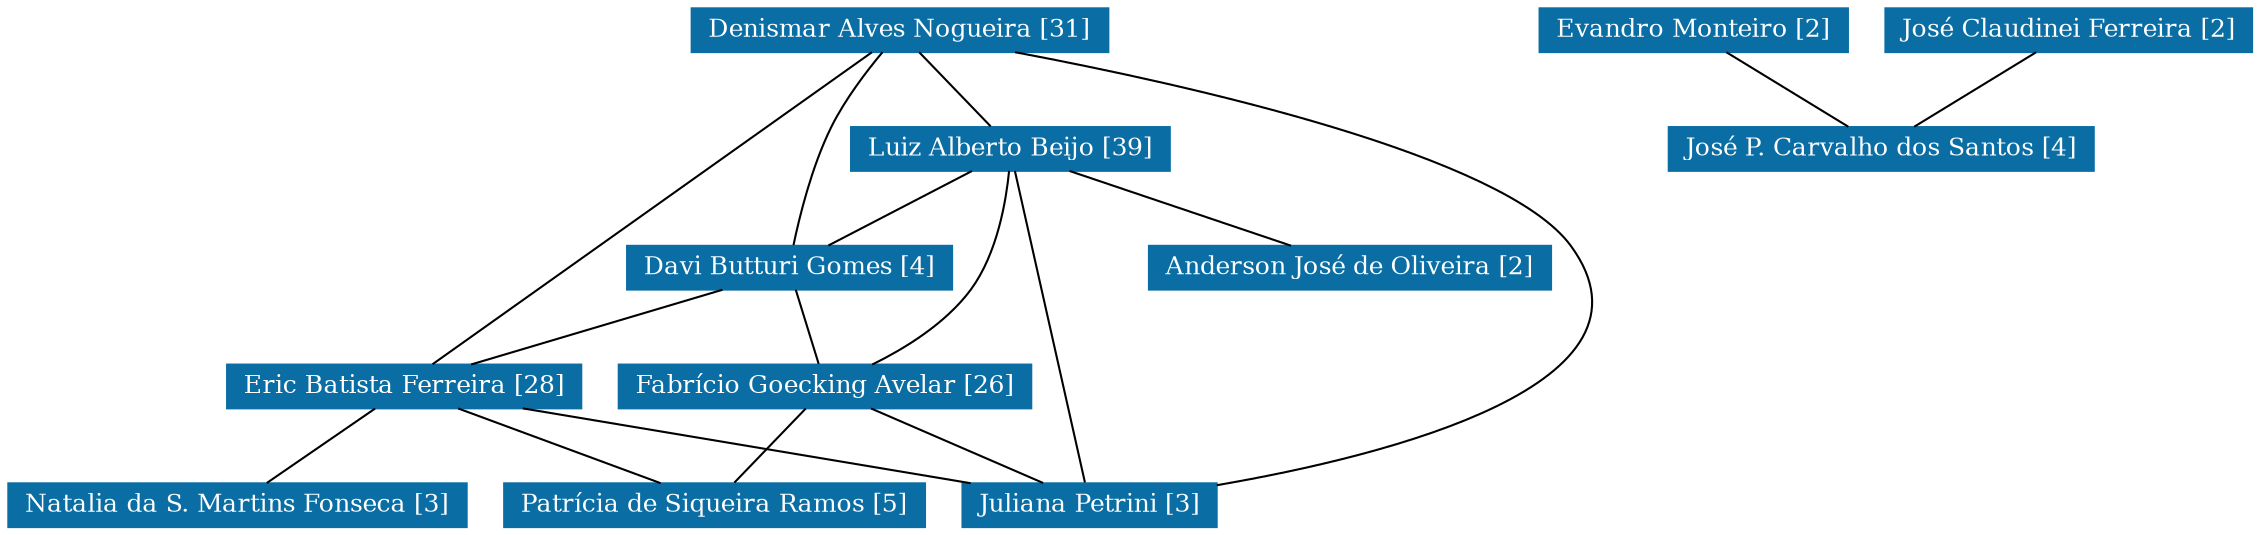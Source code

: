 strict graph grafo1 {
	graph [bb="0,0,895.5,249",
		id=grafo1,
		overlap=False
	];
	node [fontsize=12,
		label="\N",
		shape=rectangle,
		style=filled
	];
	0	 [URL="membro-3858924778362309.html",
		color="#0A6EA4",
		fontcolor="#FFFFFF",
		height=0.29167,
		label="Denismar Alves Nogueira [31]",
		pos="340,238.5",
		width=2.2361];
	1	 [URL="membro-8194104388434526.html",
		color="#0A6EA4",
		fontcolor="#FFFFFF",
		height=0.29167,
		label="Luiz Alberto Beijo [39]",
		pos="386,181.5",
		width=1.7778];
	0 -- 1	 [pos="348.65,227.78 356.88,217.59 369.18,202.35 377.39,192.17"];
	2	 [URL="membro-0326922176762825.html",
		color="#0A6EA4",
		fontcolor="#FFFFFF",
		height=0.29167,
		label="Davi Butturi Gomes [4]",
		pos="293,124.5",
		width=1.8056];
	0 -- 2	 [pos="332.8,227.8 326.86,218.61 318.54,204.86 313,192 304.68,172.7 298.51,148.86 295.36,135.3"];
	3	 [URL="membro-9965398009651936.html",
		color="#0A6EA4",
		fontcolor="#FFFFFF",
		height=0.29167,
		label="Eric Batista Ferreira [28]",
		pos="150,67.5",
		width=1.8889];
	0 -- 3	 [pos="327.04,227.9 304.63,209.46 257.34,170.08 219,135 197.73,115.54 173.9,91.761 160.54,78.249"];
	5	 [URL="membro-9510541669291293.html",
		color="#0A6EA4",
		fontcolor="#FFFFFF",
		height=0.29167,
		label="Juliana Petrini [3]",
		pos="424,10.5",
		width=1.4028];
	0 -- 5	 [pos="386.77,227.94 458.88,210.61 591.78,174.12 619,135 660.63,75.154 545.21,37.587 474.51,20.79"];
	1 -- 2	 [pos="368.51,170.78 351.88,160.59 327.02,145.35 310.41,135.17"];
	1 -- 5	 [pos="388.38,170.8 395.2,140.09 414.8,51.897 421.62,21.193"];
	4	 [URL="membro-6886514520601172.html",
		color="#0A6EA4",
		fontcolor="#FFFFFF",
		height=0.29167,
		label="Fabrício Goecking Avelar [26]",
		pos="316,67.5",
		width=2.2222];
	1 -- 4	 [pos="384.83,170.71 382.9,156.73 378.13,132.03 367,114 358.06,99.521 343.35,86.798 332.02,78.337"];
	8	 [URL="membro-1349156075777095.html",
		color="#0A6EA4",
		fontcolor="#FFFFFF",
		height=0.29167,
		label="Anderson José de Oliveira [2]",
		pos="531,124.5",
		width=2.1944];
	1 -- 8	 [pos="412.93,170.91 438.98,160.67 478.22,145.25 504.21,135.03"];
	2 -- 3	 [pos="266.44,113.91 240.75,103.67 202.06,88.25 176.42,78.031"];
	2 -- 4	 [pos="297.33,113.78 301.44,103.59 307.59,88.348 311.69,78.173"];
	3 -- 5	 [pos="200.58,56.979 249.75,46.75 324.03,31.297 373.26,21.056"];
	6	 [URL="membro-7184150832649950.html",
		color="#0A6EA4",
		fontcolor="#FFFFFF",
		height=0.29167,
		label="Patrícia de Siqueira Ramos [5]",
		pos="275,10.5",
		width=2.2361];
	3 -- 6	 [pos="173.22,56.912 195.67,46.674 229.5,31.25 251.91,21.031"];
	7	 [URL="membro-3374954104030940.html",
		color="#0A6EA4",
		fontcolor="#FFFFFF",
		height=0.29167,
		label="Natalia da S. Martins Fonseca [3]",
		pos="88,10.5",
		width=2.4444];
	3 -- 7	 [pos="138.34,56.779 127.25,46.588 110.68,31.348 99.609,21.173"];
	4 -- 5	 [pos="336.06,56.912 355.46,46.674 384.68,31.25 404.05,21.031"];
	4 -- 6	 [pos="308.29,56.779 300.96,46.588 290,31.348 282.68,21.173"];
	9	 [URL="membro-3089568911577519.html",
		color="#0A6EA4",
		fontcolor="#FFFFFF",
		height=0.29167,
		label="Evandro Monteiro [2]",
		pos="674,238.5",
		width=1.6667];
	11	 [URL="membro-9393213180145144.html",
		color="#0A6EA4",
		fontcolor="#FFFFFF",
		height=0.29167,
		label="José P. Carvalho dos Santos [4]",
		pos="749,181.5",
		width=2.3056];
	9 -- 11	 [pos="688.11,227.78 701.52,217.59 721.57,202.35 734.96,192.17"];
	10	 [URL="membro-6808752952332925.html",
		color="#0A6EA4",
		fontcolor="#FFFFFF",
		height=0.29167,
		label="José Claudinei Ferreira [2]",
		pos="824,238.5",
		width=1.9861];
	10 -- 11	 [pos="809.89,227.78 796.48,217.59 776.43,202.35 763.04,192.17"];
}

